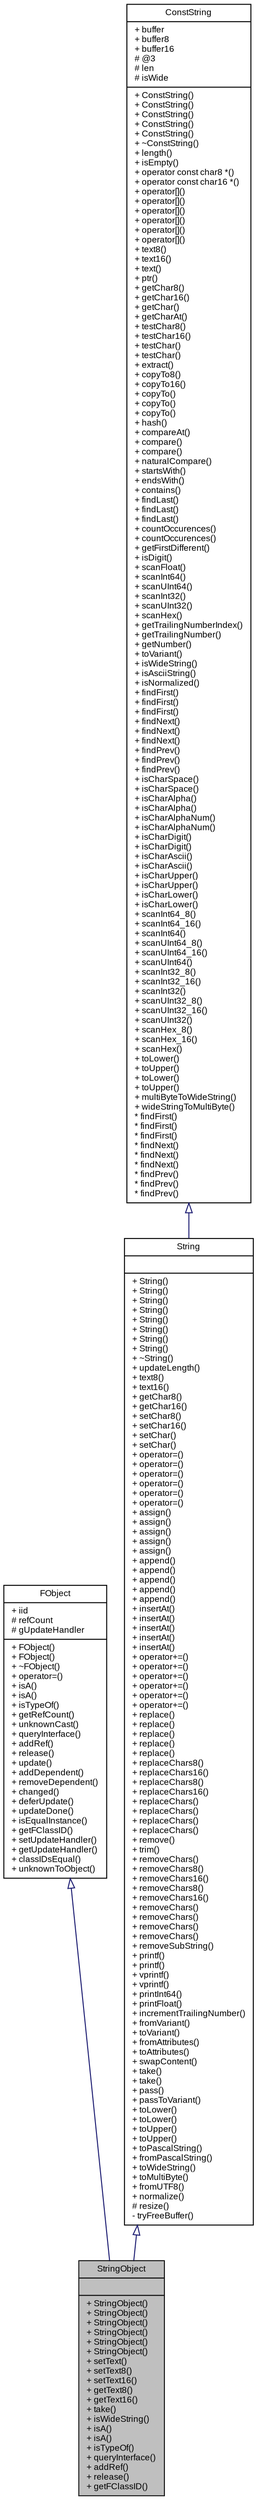 digraph G
{
  bgcolor="transparent";
  edge [fontname="Arial",fontsize="9",labelfontname="Arial",labelfontsize="9"];
  node [fontname="Arial",fontsize="9",shape=record];
  Node1 [label="{StringObject\n||+ StringObject()\l+ StringObject()\l+ StringObject()\l+ StringObject()\l+ StringObject()\l+ StringObject()\l+ setText()\l+ setText8()\l+ setText16()\l+ getText8()\l+ getText16()\l+ take()\l+ isWideString()\l+ isA()\l+ isA()\l+ isTypeOf()\l+ queryInterface()\l+ addRef()\l+ release()\l+ getFClassID()\l}",height=0.2,width=0.4,color="black", fillcolor="grey75", style="filled" fontcolor="black"];
  Node2 -> Node1 [dir=back,color="midnightblue",fontsize="9",style="solid",arrowtail="empty",fontname="Arial"];
  Node2 [label="{FObject\n|+ iid\l# refCount\l# gUpdateHandler\l|+ FObject()\l+ FObject()\l+ ~FObject()\l+ operator=()\l+ isA()\l+ isA()\l+ isTypeOf()\l+ getRefCount()\l+ unknownCast()\l+ queryInterface()\l+ addRef()\l+ release()\l+ update()\l+ addDependent()\l+ removeDependent()\l+ changed()\l+ deferUpdate()\l+ updateDone()\l+ isEqualInstance()\l+ getFClassID()\l+ setUpdateHandler()\l+ getUpdateHandler()\l+ classIDsEqual()\l+ unknownToObject()\l}",height=0.2,width=0.4,color="black",URL="$classSteinberg_1_1FObject.html",tooltip="Implements FUnknown and IDependent."];
  Node3 -> Node1 [dir=back,color="midnightblue",fontsize="9",style="solid",arrowtail="empty",fontname="Arial"];
  Node3 [label="{String\n||+ String()\l+ String()\l+ String()\l+ String()\l+ String()\l+ String()\l+ String()\l+ String()\l+ ~String()\l+ updateLength()\l+ text8()\l+ text16()\l+ getChar8()\l+ getChar16()\l+ setChar8()\l+ setChar16()\l+ setChar()\l+ setChar()\l+ operator=()\l+ operator=()\l+ operator=()\l+ operator=()\l+ operator=()\l+ operator=()\l+ assign()\l+ assign()\l+ assign()\l+ assign()\l+ assign()\l+ append()\l+ append()\l+ append()\l+ append()\l+ append()\l+ insertAt()\l+ insertAt()\l+ insertAt()\l+ insertAt()\l+ insertAt()\l+ operator+=()\l+ operator+=()\l+ operator+=()\l+ operator+=()\l+ operator+=()\l+ operator+=()\l+ replace()\l+ replace()\l+ replace()\l+ replace()\l+ replace()\l+ replaceChars8()\l+ replaceChars16()\l+ replaceChars8()\l+ replaceChars16()\l+ replaceChars()\l+ replaceChars()\l+ replaceChars()\l+ replaceChars()\l+ remove()\l+ trim()\l+ removeChars()\l+ removeChars8()\l+ removeChars16()\l+ removeChars8()\l+ removeChars16()\l+ removeChars()\l+ removeChars()\l+ removeChars()\l+ removeChars()\l+ removeSubString()\l+ printf()\l+ printf()\l+ vprintf()\l+ vprintf()\l+ printInt64()\l+ printFloat()\l+ incrementTrailingNumber()\l+ fromVariant()\l+ toVariant()\l+ fromAttributes()\l+ toAttributes()\l+ swapContent()\l+ take()\l+ take()\l+ pass()\l+ passToVariant()\l+ toLower()\l+ toLower()\l+ toUpper()\l+ toUpper()\l+ toPascalString()\l+ fromPascalString()\l+ toWideString()\l+ toMultiByte()\l+ fromUTF8()\l+ normalize()\l# resize()\l- tryFreeBuffer()\l}",height=0.2,width=0.4,color="black",URL="$classSteinberg_1_1String.html",tooltip="String."];
  Node4 -> Node3 [dir=back,color="midnightblue",fontsize="9",style="solid",arrowtail="empty",fontname="Arial"];
  Node4 [label="{ConstString\n|+ buffer\l+ buffer8\l+ buffer16\l# @3\l# len\l# isWide\l|+ ConstString()\l+ ConstString()\l+ ConstString()\l+ ConstString()\l+ ConstString()\l+ ~ConstString()\l+ length()\l+ isEmpty()\l+ operator const char8 *()\l+ operator const char16 *()\l+ operator[]()\l+ operator[]()\l+ operator[]()\l+ operator[]()\l+ operator[]()\l+ operator[]()\l+ text8()\l+ text16()\l+ text()\l+ ptr()\l+ getChar8()\l+ getChar16()\l+ getChar()\l+ getCharAt()\l+ testChar8()\l+ testChar16()\l+ testChar()\l+ testChar()\l+ extract()\l+ copyTo8()\l+ copyTo16()\l+ copyTo()\l+ copyTo()\l+ copyTo()\l+ hash()\l+ compareAt()\l+ compare()\l+ compare()\l+ naturalCompare()\l+ startsWith()\l+ endsWith()\l+ contains()\l+ findLast()\l+ findLast()\l+ findLast()\l+ countOccurences()\l+ countOccurences()\l+ getFirstDifferent()\l+ isDigit()\l+ scanFloat()\l+ scanInt64()\l+ scanUInt64()\l+ scanInt32()\l+ scanUInt32()\l+ scanHex()\l+ getTrailingNumberIndex()\l+ getTrailingNumber()\l+ getNumber()\l+ toVariant()\l+ isWideString()\l+ isAsciiString()\l+ isNormalized()\l+ findFirst()\l+ findFirst()\l+ findFirst()\l+ findNext()\l+ findNext()\l+ findNext()\l+ findPrev()\l+ findPrev()\l+ findPrev()\l+ isCharSpace()\l+ isCharSpace()\l+ isCharAlpha()\l+ isCharAlpha()\l+ isCharAlphaNum()\l+ isCharAlphaNum()\l+ isCharDigit()\l+ isCharDigit()\l+ isCharAscii()\l+ isCharAscii()\l+ isCharUpper()\l+ isCharUpper()\l+ isCharLower()\l+ isCharLower()\l+ scanInt64_8()\l+ scanInt64_16()\l+ scanInt64()\l+ scanUInt64_8()\l+ scanUInt64_16()\l+ scanUInt64()\l+ scanInt32_8()\l+ scanInt32_16()\l+ scanInt32()\l+ scanUInt32_8()\l+ scanUInt32_16()\l+ scanUInt32()\l+ scanHex_8()\l+ scanHex_16()\l+ scanHex()\l+ toLower()\l+ toUpper()\l+ toLower()\l+ toUpper()\l+ multiByteToWideString()\l+ wideStringToMultiByte()\l* findFirst()\l* findFirst()\l* findFirst()\l* findNext()\l* findNext()\l* findNext()\l* findPrev()\l* findPrev()\l* findPrev()\l}",height=0.2,width=0.4,color="black",URL="$classSteinberg_1_1ConstString.html",tooltip="Invariant String."];
}
